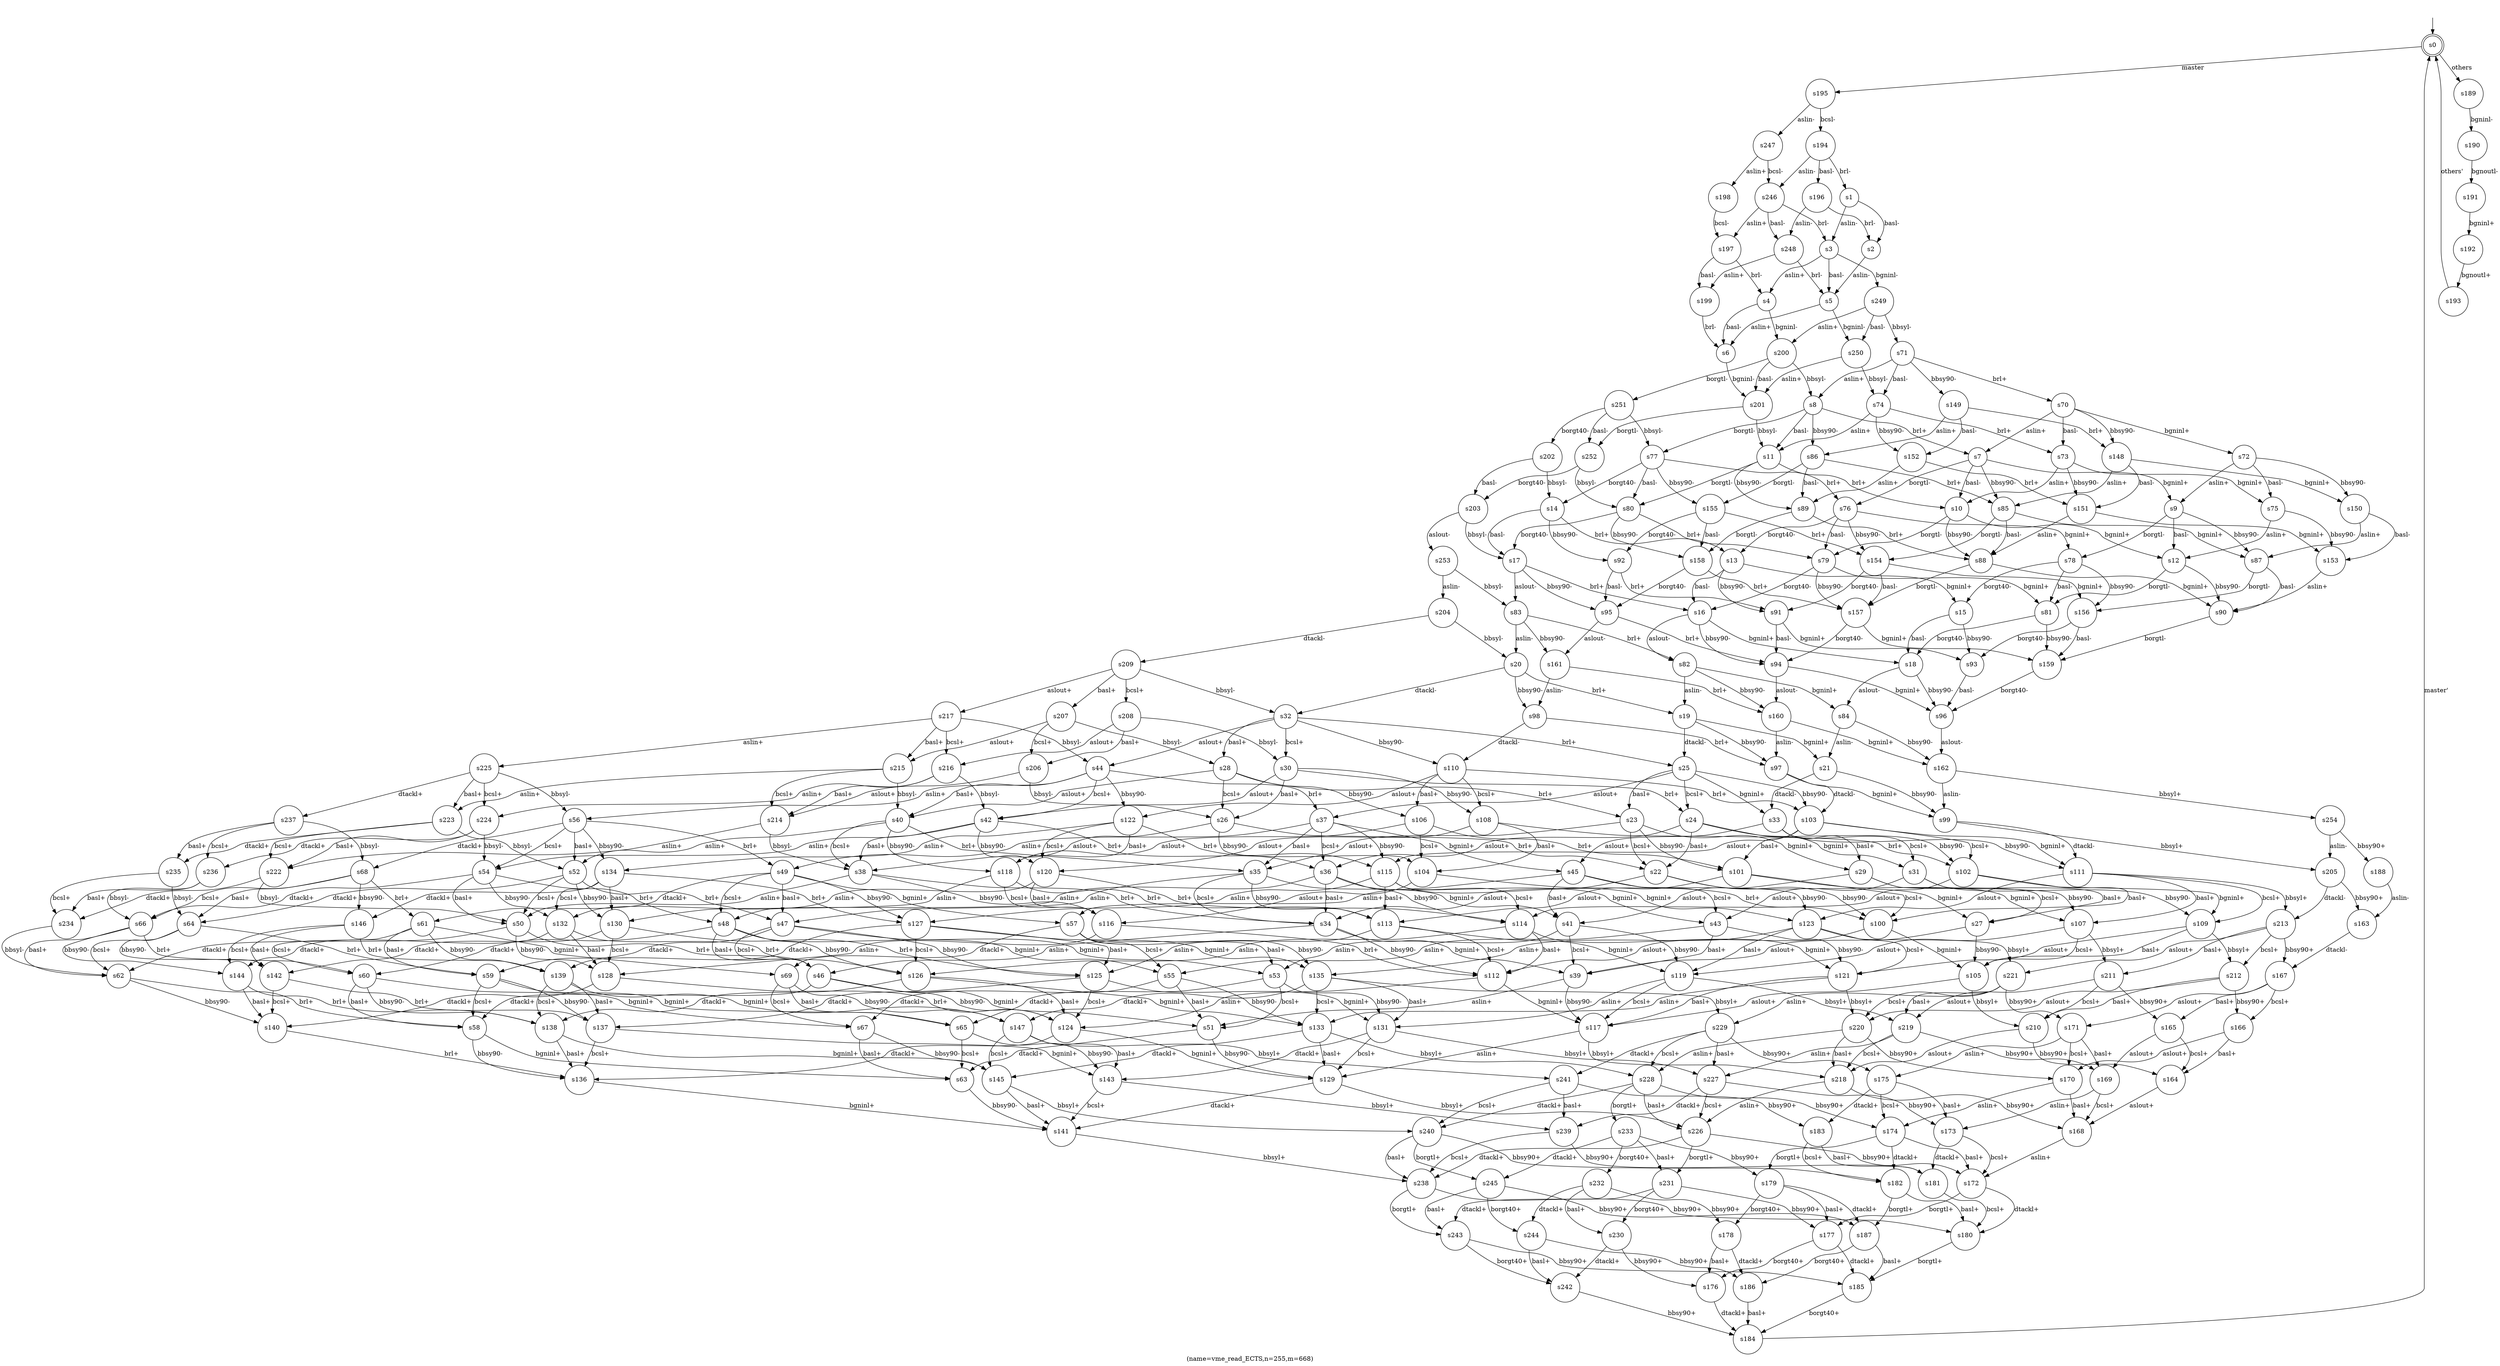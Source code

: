digraph vme_read_ECTS{
	label="(name=vme_read_ECTS,n=255,m=668)";
	_nil [style = "invis"];
	node [shape = doublecircle]; s0;
	node [shape = circle];
	_nil -> s0;
	s0->s195[label="master"];
	s0->s189[label="others"];
	s252->s80[label="bbsyl-"];
	s250->s74[label="bbsyl-"];
	s207->s28[label="bbsyl-"];
	s234->s62[label="bbsyl-"];
	s224->s54[label="bbsyl-"];
	s225->s56[label="bbsyl-"];
	s235->s64[label="bbsyl-"];
	s214->s38[label="bbsyl-"];
	s200->s8[label="bbsyl-"];
	s203->s17[label="bbsyl-"];
	s253->s83[label="bbsyl-"];
	s201->s11[label="bbsyl-"];
	s249->s71[label="bbsyl-"];
	s206->s26[label="bbsyl-"];
	s204->s20[label="bbsyl-"];
	s251->s77[label="bbsyl-"];
	s215->s40[label="bbsyl-"];
	s216->s42[label="bbsyl-"];
	s222->s50[label="bbsyl-"];
	s217->s44[label="bbsyl-"];
	s209->s32[label="bbsyl-"];
	s237->s68[label="bbsyl-"];
	s223->s52[label="bbsyl-"];
	s208->s30[label="bbsyl-"];
	s236->s66[label="bbsyl-"];
	s202->s14[label="bbsyl-"];
	s252->s203[label="borgt40-"];
	s157->s94[label="borgt40-"];
	s79->s16[label="borgt40-"];
	s78->s15[label="borgt40-"];
	s154->s91[label="borgt40-"];
	s81->s18[label="borgt40-"];
	s80->s17[label="borgt40-"];
	s155->s92[label="borgt40-"];
	s77->s14[label="borgt40-"];
	s251->s202[label="borgt40-"];
	s158->s95[label="borgt40-"];
	s76->s13[label="borgt40-"];
	s156->s93[label="borgt40-"];
	s159->s96[label="borgt40-"];
	s135->s229[label="bbsyl+"];
	s145->s240[label="bbsyl+"];
	s119->s219[label="bbsyl+"];
	s99->s205[label="bbsyl+"];
	s105->s210[label="bbsyl+"];
	s109->s212[label="bbsyl+"];
	s131->s227[label="bbsyl+"];
	s143->s239[label="bbsyl+"];
	s117->s218[label="bbsyl+"];
	s133->s228[label="bbsyl+"];
	s162->s254[label="bbsyl+"];
	s147->s241[label="bbsyl+"];
	s123->s221[label="bbsyl+"];
	s111->s213[label="bbsyl+"];
	s129->s226[label="bbsyl+"];
	s107->s211[label="bbsyl+"];
	s141->s238[label="bbsyl+"];
	s121->s220[label="bbsyl+"];
	s135->s133[label="bcsl+"];
	s130->s128[label="bcsl+"];
	s137->s136[label="bcsl+"];
	s119->s117[label="bcsl+"];
	s213->s212[label="bcsl+"];
	s56->s54[label="bcsl+"];
	s207->s206[label="bcsl+"];
	s229->s228[label="bcsl+"];
	s113->s112[label="bcsl+"];
	s227->s226[label="bcsl+"];
	s225->s224[label="bcsl+"];
	s118->s116[label="bcsl+"];
	s235->s234[label="bcsl+"];
	s57->s55[label="bcsl+"];
	s171->s170[label="bcsl+"];
	s181->s180[label="bcsl+"];
	s146->s144[label="bcsl+"];
	s219->s218[label="bcsl+"];
	s47->s46[label="bcsl+"];
	s29->s27[label="bcsl+"];
	s131->s129[label="bcsl+"];
	s241->s240[label="bcsl+"];
	s125->s124[label="bcsl+"];
	s143->s141[label="bcsl+"];
	s127->s126[label="bcsl+"];
	s169->s168[label="bcsl+"];
	s49->s48[label="bcsl+"];
	s101->s100[label="bcsl+"];
	s167->s166[label="bcsl+"];
	s239->s238[label="bcsl+"];
	s53->s51[label="bcsl+"];
	s175->s174[label="bcsl+"];
	s147->s145[label="bcsl+"];
	s41->s39[label="bcsl+"];
	s65->s63[label="bcsl+"];
	s123->s121[label="bcsl+"];
	s122->s120[label="bcsl+"];
	s139->s138[label="bcsl+"];
	s40->s38[label="bcsl+"];
	s69->s67[label="bcsl+"];
	s215->s214[label="bcsl+"];
	s110->s108[label="bcsl+"];
	s44->s42[label="bcsl+"];
	s183->s182[label="bcsl+"];
	s142->s140[label="bcsl+"];
	s111->s109[label="bcsl+"];
	s211->s210[label="bcsl+"];
	s103->s102[label="bcsl+"];
	s37->s36[label="bcsl+"];
	s134->s132[label="bcsl+"];
	s52->s50[label="bcsl+"];
	s25->s24[label="bcsl+"];
	s165->s164[label="bcsl+"];
	s64->s62[label="bcsl+"];
	s115->s114[label="bcsl+"];
	s107->s105[label="bcsl+"];
	s45->s43[label="bcsl+"];
	s217->s216[label="bcsl+"];
	s209->s208[label="bcsl+"];
	s33->s31[label="bcsl+"];
	s173->s172[label="bcsl+"];
	s23->s22[label="bcsl+"];
	s221->s220[label="bcsl+"];
	s68->s66[label="bcsl+"];
	s35->s34[label="bcsl+"];
	s237->s236[label="bcsl+"];
	s223->s222[label="bcsl+"];
	s28->s26[label="bcsl+"];
	s61->s60[label="bcsl+"];
	s32->s30[label="bcsl+"];
	s106->s104[label="bcsl+"];
	s59->s58[label="bcsl+"];
	s135->s131[label="basl+"];
	s145->s141[label="basl+"];
	s213->s211[label="basl+"];
	s56->s52[label="basl+"];
	s24->s22[label="basl+"];
	s187->s185[label="basl+"];
	s229->s227[label="basl+"];
	s224->s222[label="basl+"];
	s138->s136[label="basl+"];
	s120->s116[label="basl+"];
	s186->s184[label="basl+"];
	s225->s223[label="basl+"];
	s57->s53[label="basl+"];
	s109->s105[label="basl+"];
	s171->s169[label="basl+"];
	s146->s142[label="basl+"];
	s102->s100[label="basl+"];
	s241->s239[label="basl+"];
	s233->s231[label="basl+"];
	s245->s243[label="basl+"];
	s42->s38[label="basl+"];
	s30->s26[label="basl+"];
	s127->s125[label="basl+"];
	s179->s177[label="basl+"];
	s66->s62[label="basl+"];
	s49->s47[label="basl+"];
	s133->s129[label="basl+"];
	s36->s34[label="basl+"];
	s167->s165[label="basl+"];
	s228->s226[label="basl+"];
	s240->s238[label="basl+"];
	s175->s173[label="basl+"];
	s147->s143[label="basl+"];
	s123->s119[label="basl+"];
	s132->s128[label="basl+"];
	s31->s27[label="basl+"];
	s144->s140[label="basl+"];
	s122->s118[label="basl+"];
	s166->s164[label="basl+"];
	s139->s137[label="basl+"];
	s69->s65[label="basl+"];
	s55->s51[label="basl+"];
	s110->s106[label="basl+"];
	s244->s242[label="basl+"];
	s44->s40[label="basl+"];
	s183->s181[label="basl+"];
	s114->s112[label="basl+"];
	s111->s107[label="basl+"];
	s220->s218[label="basl+"];
	s103->s101[label="basl+"];
	s37->s35[label="basl+"];
	s134->s130[label="basl+"];
	s216->s214[label="basl+"];
	s25->s23[label="basl+"];
	s67->s63[label="basl+"];
	s232->s230[label="basl+"];
	s43->s39[label="basl+"];
	s115->s113[label="basl+"];
	s54->s50[label="basl+"];
	s45->s41[label="basl+"];
	s217->s215[label="basl+"];
	s212->s210[label="basl+"];
	s209->s207[label="basl+"];
	s170->s168[label="basl+"];
	s126->s124[label="basl+"];
	s33->s29[label="basl+"];
	s221->s219[label="basl+"];
	s68->s64[label="basl+"];
	s121->s117[label="basl+"];
	s178->s176[label="basl+"];
	s237->s235[label="basl+"];
	s208->s206[label="basl+"];
	s48->s46[label="basl+"];
	s60->s58[label="basl+"];
	s236->s234[label="basl+"];
	s108->s104[label="basl+"];
	s61->s59[label="basl+"];
	s32->s28[label="basl+"];
	s174->s172[label="basl+"];
	s182->s180[label="basl+"];
	s135->s147[label="dtackl+"];
	s226->s238[label="dtackl+"];
	s130->s142[label="dtackl+"];
	s56->s68[label="dtackl+"];
	s229->s241[label="dtackl+"];
	s172->s180[label="dtackl+"];
	s51->s63[label="dtackl+"];
	s224->s236[label="dtackl+"];
	s227->s239[label="dtackl+"];
	s225->s237[label="dtackl+"];
	s128->s140[label="dtackl+"];
	s57->s69[label="dtackl+"];
	s47->s59[label="dtackl+"];
	s131->s143[label="dtackl+"];
	s125->s137[label="dtackl+"];
	s233->s245[label="dtackl+"];
	s127->s139[label="dtackl+"];
	s179->s187[label="dtackl+"];
	s49->s61[label="dtackl+"];
	s133->s145[label="dtackl+"];
	s177->s185[label="dtackl+"];
	s50->s62[label="dtackl+"];
	s228->s240[label="dtackl+"];
	s53->s65[label="dtackl+"];
	s175->s183[label="dtackl+"];
	s176->s184[label="dtackl+"];
	s132->s144[label="dtackl+"];
	s231->s243[label="dtackl+"];
	s55->s67[label="dtackl+"];
	s134->s146[label="dtackl+"];
	s46->s58[label="dtackl+"];
	s52->s64[label="dtackl+"];
	s232->s244[label="dtackl+"];
	s222->s234[label="dtackl+"];
	s129->s141[label="dtackl+"];
	s54->s66[label="dtackl+"];
	s124->s136[label="dtackl+"];
	s126->s138[label="dtackl+"];
	s173->s181[label="dtackl+"];
	s178->s186[label="dtackl+"];
	s223->s235[label="dtackl+"];
	s48->s60[label="dtackl+"];
	s230->s242[label="dtackl+"];
	s174->s182[label="dtackl+"];
	s39->s51[label="aslin+"];
	s250->s201[label="aslin+"];
	s119->s131[label="aslin+"];
	s3->s4[label="aslin+"];
	s151->s88[label="aslin+"];
	s70->s7[label="aslin+"];
	s248->s199[label="aslin+"];
	s113->s125[label="aslin+"];
	s120->s132[label="aslin+"];
	s112->s124[label="aslin+"];
	s118->s130[label="aslin+"];
	s171->s175[label="aslin+"];
	s153->s90[label="aslin+"];
	s38->s50[label="aslin+"];
	s214->s222[label="aslin+"];
	s219->s227[label="aslin+"];
	s75->s12[label="aslin+"];
	s42->s54[label="aslin+"];
	s117->s129[label="aslin+"];
	s116->s128[label="aslin+"];
	s169->s173[label="aslin+"];
	s246->s197[label="aslin+"];
	s36->s48[label="aslin+"];
	s249->s200[label="aslin+"];
	s247->s198[label="aslin+"];
	s149->s86[label="aslin+"];
	s41->s53[label="aslin+"];
	s123->s135[label="aslin+"];
	s74->s11[label="aslin+"];
	s34->s46[label="aslin+"];
	s73->s10[label="aslin+"];
	s122->s134[label="aslin+"];
	s40->s52[label="aslin+"];
	s218->s226[label="aslin+"];
	s150->s87[label="aslin+"];
	s148->s85[label="aslin+"];
	s215->s223[label="aslin+"];
	s44->s56[label="aslin+"];
	s114->s126[label="aslin+"];
	s220->s228[label="aslin+"];
	s37->s49[label="aslin+"];
	s216->s224[label="aslin+"];
	s43->s55[label="aslin+"];
	s115->s127[label="aslin+"];
	s45->s57[label="aslin+"];
	s71->s8[label="aslin+"];
	s217->s225[label="aslin+"];
	s170->s174[label="aslin+"];
	s168->s172[label="aslin+"];
	s72->s9[label="aslin+"];
	s152->s89[label="aslin+"];
	s221->s229[label="aslin+"];
	s121->s133[label="aslin+"];
	s35->s47[label="aslin+"];
	s5->s6[label="aslin+"];
	s39->s117[label="bbsy90-"];
	s56->s134[label="bbsy90-"];
	s24->s102[label="bbsy90-"];
	s63->s141[label="bbsy90-"];
	s16->s94[label="bbsy90-"];
	s70->s148[label="bbsy90-"];
	s79->s157[label="bbsy90-"];
	s51->s129[label="bbsy90-"];
	s58->s136[label="bbsy90-"];
	s9->s87[label="bbsy90-"];
	s8->s86[label="bbsy90-"];
	s78->s156[label="bbsy90-"];
	s57->s135[label="bbsy90-"];
	s38->s116[label="bbsy90-"];
	s27->s105[label="bbsy90-"];
	s47->s125[label="bbsy90-"];
	s7->s85[label="bbsy90-"];
	s29->s107[label="bbsy90-"];
	s11->s89[label="bbsy90-"];
	s75->s153[label="bbsy90-"];
	s42->s120[label="bbsy90-"];
	s30->s108[label="bbsy90-"];
	s21->s99[label="bbsy90-"];
	s66->s144[label="bbsy90-"];
	s49->s127[label="bbsy90-"];
	s81->s159[label="bbsy90-"];
	s80->s158[label="bbsy90-"];
	s36->s114[label="bbsy90-"];
	s18->s96[label="bbsy90-"];
	s50->s128[label="bbsy90-"];
	s62->s140[label="bbsy90-"];
	s53->s131[label="bbsy90-"];
	s14->s92[label="bbsy90-"];
	s41->s119[label="bbsy90-"];
	s17->s95[label="bbsy90-"];
	s65->s143[label="bbsy90-"];
	s74->s152[label="bbsy90-"];
	s34->s112[label="bbsy90-"];
	s73->s151[label="bbsy90-"];
	s31->s109[label="bbsy90-"];
	s84->s162[label="bbsy90-"];
	s13->s91[label="bbsy90-"];
	s26->s104[label="bbsy90-"];
	s15->s93[label="bbsy90-"];
	s77->s155[label="bbsy90-"];
	s40->s118[label="bbsy90-"];
	s69->s147[label="bbsy90-"];
	s55->s133[label="bbsy90-"];
	s44->s122[label="bbsy90-"];
	s37->s115[label="bbsy90-"];
	s46->s124[label="bbsy90-"];
	s52->s130[label="bbsy90-"];
	s25->s103[label="bbsy90-"];
	s67->s145[label="bbsy90-"];
	s43->s121[label="bbsy90-"];
	s64->s142[label="bbsy90-"];
	s19->s97[label="bbsy90-"];
	s54->s132[label="bbsy90-"];
	s45->s123[label="bbsy90-"];
	s76->s154[label="bbsy90-"];
	s82->s160[label="bbsy90-"];
	s71->s149[label="bbsy90-"];
	s20->s98[label="bbsy90-"];
	s33->s111[label="bbsy90-"];
	s72->s150[label="bbsy90-"];
	s23->s101[label="bbsy90-"];
	s68->s146[label="bbsy90-"];
	s35->s113[label="bbsy90-"];
	s10->s88[label="bbsy90-"];
	s83->s161[label="bbsy90-"];
	s12->s90[label="bbsy90-"];
	s48->s126[label="bbsy90-"];
	s60->s138[label="bbsy90-"];
	s28->s106[label="bbsy90-"];
	s61->s139[label="bbsy90-"];
	s22->s100[label="bbsy90-"];
	s32->s110[label="bbsy90-"];
	s59->s137[label="bbsy90-"];
	s226->s172[label="bbsy90+"];
	s242->s184[label="bbsy90+"];
	s213->s167[label="bbsy90+"];
	s229->s175[label="bbsy90+"];
	s254->s188[label="bbsy90+"];
	s227->s173[label="bbsy90+"];
	s243->s185[label="bbsy90+"];
	s219->s169[label="bbsy90+"];
	s241->s183[label="bbsy90+"];
	s233->s179[label="bbsy90+"];
	s245->s187[label="bbsy90+"];
	s239->s181[label="bbsy90+"];
	s228->s174[label="bbsy90+"];
	s240->s182[label="bbsy90+"];
	s238->s180[label="bbsy90+"];
	s231->s177[label="bbsy90+"];
	s218->s168[label="bbsy90+"];
	s244->s186[label="bbsy90+"];
	s211->s165[label="bbsy90+"];
	s220->s170[label="bbsy90+"];
	s232->s178[label="bbsy90+"];
	s212->s166[label="bbsy90+"];
	s221->s171[label="bbsy90+"];
	s205->s163[label="bbsy90+"];
	s230->s176[label="bbsy90+"];
	s210->s164[label="bbsy90+"];
	s226->s231[label="borgtl+"];
	s172->s177[label="borgtl+"];
	s228->s233[label="borgtl+"];
	s240->s245[label="borgtl+"];
	s238->s243[label="borgtl+"];
	s180->s185[label="borgtl+"];
	s174->s179[label="borgtl+"];
	s182->s187[label="borgtl+"];
	s130->s125[label="brl+"];
	s56->s49[label="brl+"];
	s120->s114[label="brl+"];
	s92->s91[label="brl+"];
	s98->s97[label="brl+"];
	s118->s113[label="brl+"];
	s128->s124[label="brl+"];
	s8->s7[label="brl+"];
	s38->s34[label="brl+"];
	s146->s139[label="brl+"];
	s95->s94[label="brl+"];
	s11->s10[label="brl+"];
	s42->s36[label="brl+"];
	s30->s24[label="brl+"];
	s116->s112[label="brl+"];
	s66->s60[label="brl+"];
	s80->s79[label="brl+"];
	s140->s136[label="brl+"];
	s50->s46[label="brl+"];
	s62->s58[label="brl+"];
	s89->s88[label="brl+"];
	s14->s13[label="brl+"];
	s149->s148[label="brl+"];
	s17->s16[label="brl+"];
	s132->s126[label="brl+"];
	s155->s154[label="brl+"];
	s74->s73[label="brl+"];
	s144->s138[label="brl+"];
	s26->s22[label="brl+"];
	s122->s115[label="brl+"];
	s77->s76[label="brl+"];
	s40->s35[label="brl+"];
	s110->s103[label="brl+"];
	s44->s37[label="brl+"];
	s142->s137[label="brl+"];
	s158->s157[label="brl+"];
	s134->s127[label="brl+"];
	s161->s160[label="brl+"];
	s52->s47[label="brl+"];
	s64->s59[label="brl+"];
	s54->s48[label="brl+"];
	s71->s70[label="brl+"];
	s104->s100[label="brl+"];
	s20->s19[label="brl+"];
	s86->s85[label="brl+"];
	s152->s151[label="brl+"];
	s68->s61[label="brl+"];
	s83->s82[label="brl+"];
	s108->s102[label="brl+"];
	s28->s23[label="brl+"];
	s32->s25[label="brl+"];
	s106->s101[label="brl+"];
	s194->s246[label="aslin-"];
	s188->s163[label="aslin-"];
	s254->s205[label="aslin-"];
	s196->s248[label="aslin-"];
	s162->s99[label="aslin-"];
	s253->s204[label="aslin-"];
	s2->s5[label="aslin-"];
	s160->s97[label="aslin-"];
	s195->s247[label="aslin-"];
	s84->s21[label="aslin-"];
	s161->s98[label="aslin-"];
	s82->s19[label="aslin-"];
	s1->s3[label="aslin-"];
	s83->s20[label="aslin-"];
	s194->s1[label="brl-"];
	s248->s5[label="brl-"];
	s196->s2[label="brl-"];
	s246->s3[label="brl-"];
	s199->s6[label="brl-"];
	s197->s4[label="brl-"];
	s194->s196[label="basl-"];
	s3->s5[label="basl-"];
	s70->s73[label="basl-"];
	s91->s94[label="basl-"];
	s9->s12[label="basl-"];
	s92->s95[label="basl-"];
	s4->s6[label="basl-"];
	s8->s11[label="basl-"];
	s78->s81[label="basl-"];
	s7->s10[label="basl-"];
	s200->s201[label="basl-"];
	s154->s157[label="basl-"];
	s87->s90[label="basl-"];
	s85->s88[label="basl-"];
	s246->s248[label="basl-"];
	s249->s250[label="basl-"];
	s14->s17[label="basl-"];
	s149->s152[label="basl-"];
	s155->s158[label="basl-"];
	s13->s16[label="basl-"];
	s15->s18[label="basl-"];
	s77->s80[label="basl-"];
	s251->s252[label="basl-"];
	s150->s153[label="basl-"];
	s197->s199[label="basl-"];
	s148->s151[label="basl-"];
	s93->s96[label="basl-"];
	s76->s79[label="basl-"];
	s71->s74[label="basl-"];
	s86->s89[label="basl-"];
	s72->s75[label="basl-"];
	s1->s2[label="basl-"];
	s156->s159[label="basl-"];
	s202->s203[label="basl-"];
	s137->s143[label="bgninl+"];
	s24->s31[label="bgninl+"];
	s157->s159[label="bgninl+"];
	s16->s18[label="bgninl+"];
	s151->s153[label="bgninl+"];
	s70->s72[label="bgninl+"];
	s79->s81[label="bgninl+"];
	s113->s119[label="bgninl+"];
	s138->s145[label="bgninl+"];
	s97->s99[label="bgninl+"];
	s58->s63[label="bgninl+"];
	s91->s93[label="bgninl+"];
	s94->s96[label="bgninl+"];
	s112->s117[label="bgninl+"];
	s47->s53[label="bgninl+"];
	s7->s9[label="bgninl+"];
	s102->s109[label="bgninl+"];
	s154->s156[label="bgninl+"];
	s125->s131[label="bgninl+"];
	s127->s135[label="bgninl+"];
	s85->s87[label="bgninl+"];
	s49->s57[label="bgninl+"];
	s101->s107[label="bgninl+"];
	s36->s43[label="bgninl+"];
	s160->s162[label="bgninl+"];
	s34->s39[label="bgninl+"];
	s73->s75[label="bgninl+"];
	s13->s15[label="bgninl+"];
	s100->s105[label="bgninl+"];
	s139->s147[label="bgninl+"];
	s148->s150[label="bgninl+"];
	s114->s121[label="bgninl+"];
	s103->s111[label="bgninl+"];
	s37->s45[label="bgninl+"];
	s46->s51[label="bgninl+"];
	s25->s33[label="bgninl+"];
	s19->s21[label="bgninl+"];
	s115->s123[label="bgninl+"];
	s76->s78[label="bgninl+"];
	s82->s84[label="bgninl+"];
	s124->s129[label="bgninl+"];
	s126->s133[label="bgninl+"];
	s191->s192[label="bgninl+"];
	s88->s90[label="bgninl+"];
	s23->s29[label="bgninl+"];
	s35->s41[label="bgninl+"];
	s10->s12[label="bgninl+"];
	s136->s141[label="bgninl+"];
	s48->s55[label="bgninl+"];
	s60->s67[label="bgninl+"];
	s61->s69[label="bgninl+"];
	s22->s27[label="bgninl+"];
	s59->s65[label="bgninl+"];
	s213->s221[label="aslout+"];
	s24->s36[label="aslout+"];
	s207->s215[label="aslout+"];
	s105->s117[label="aslout+"];
	s109->s121[label="aslout+"];
	s27->s39[label="aslout+"];
	s102->s114[label="aslout+"];
	s29->s41[label="aslout+"];
	s164->s168[label="aslout+"];
	s30->s42[label="aslout+"];
	s101->s113[label="aslout+"];
	s167->s171[label="aslout+"];
	s206->s214[label="aslout+"];
	s31->s43[label="aslout+"];
	s26->s38[label="aslout+"];
	s166->s170[label="aslout+"];
	s100->s112[label="aslout+"];
	s110->s122[label="aslout+"];
	s111->s123[label="aslout+"];
	s211->s219[label="aslout+"];
	s103->s115[label="aslout+"];
	s25->s37[label="aslout+"];
	s165->s169[label="aslout+"];
	s107->s119[label="aslout+"];
	s104->s116[label="aslout+"];
	s212->s220[label="aslout+"];
	s209->s217[label="aslout+"];
	s33->s45[label="aslout+"];
	s23->s35[label="aslout+"];
	s208->s216[label="aslout+"];
	s108->s120[label="aslout+"];
	s28->s40[label="aslout+"];
	s210->s218[label="aslout+"];
	s22->s34[label="aslout+"];
	s32->s44[label="aslout+"];
	s106->s118[label="aslout+"];
	s3->s249[label="bgninl-"];
	s4->s200[label="bgninl-"];
	s6->s201[label="bgninl-"];
	s189->s190[label="bgninl-"];
	s5->s250[label="bgninl-"];
	s187->s186[label="borgt40+"];
	s243->s242[label="borgt40+"];
	s185->s184[label="borgt40+"];
	s233->s232[label="borgt40+"];
	s245->s244[label="borgt40+"];
	s179->s178[label="borgt40+"];
	s177->s176[label="borgt40+"];
	s231->s230[label="borgt40+"];
	s16->s82[label="aslout-"];
	s96->s162[label="aslout-"];
	s94->s160[label="aslout-"];
	s95->s161[label="aslout-"];
	s203->s253[label="aslout-"];
	s18->s84[label="aslout-"];
	s17->s83[label="aslout-"];
	s90->s159[label="borgtl-"];
	s9->s78[label="borgtl-"];
	s8->s77[label="borgtl-"];
	s7->s76[label="borgtl-"];
	s200->s251[label="borgtl-"];
	s11->s80[label="borgtl-"];
	s87->s156[label="borgtl-"];
	s85->s154[label="borgtl-"];
	s201->s252[label="borgtl-"];
	s89->s158[label="borgtl-"];
	s86->s155[label="borgtl-"];
	s88->s157[label="borgtl-"];
	s10->s79[label="borgtl-"];
	s12->s81[label="borgtl-"];
	s97->s103[label="dtackl-"];
	s98->s110[label="dtackl-"];
	s99->s111[label="dtackl-"];
	s21->s33[label="dtackl-"];
	s204->s209[label="dtackl-"];
	s19->s25[label="dtackl-"];
	s20->s32[label="dtackl-"];
	s163->s167[label="dtackl-"];
	s205->s213[label="dtackl-"];
	s192->s193[label="bgnoutl+"];
	s190->s191[label="bgnoutl-"];
	s247->s246[label="bcsl-"];
	s195->s194[label="bcsl-"];
	s198->s197[label="bcsl-"];
	s193->s0[label="others'"];
	s184->s0[label="master'"];
}

